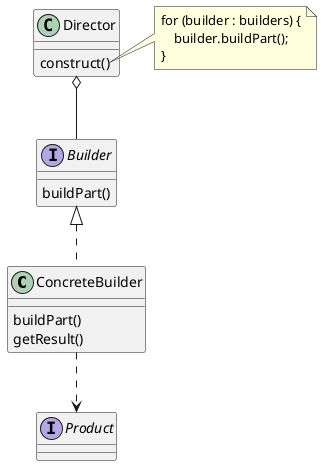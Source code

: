 @startuml
class ConcreteBuilder implements Builder
Builder : buildPart()
ConcreteBuilder : buildPart()
ConcreteBuilder : getResult()

interface Product
ConcreteBuilder ..> Product

Director o-- Builder
Director : construct()

note right of Director::construct
for (builder : builders) {
    builder.buildPart();
}
end note
@enduml